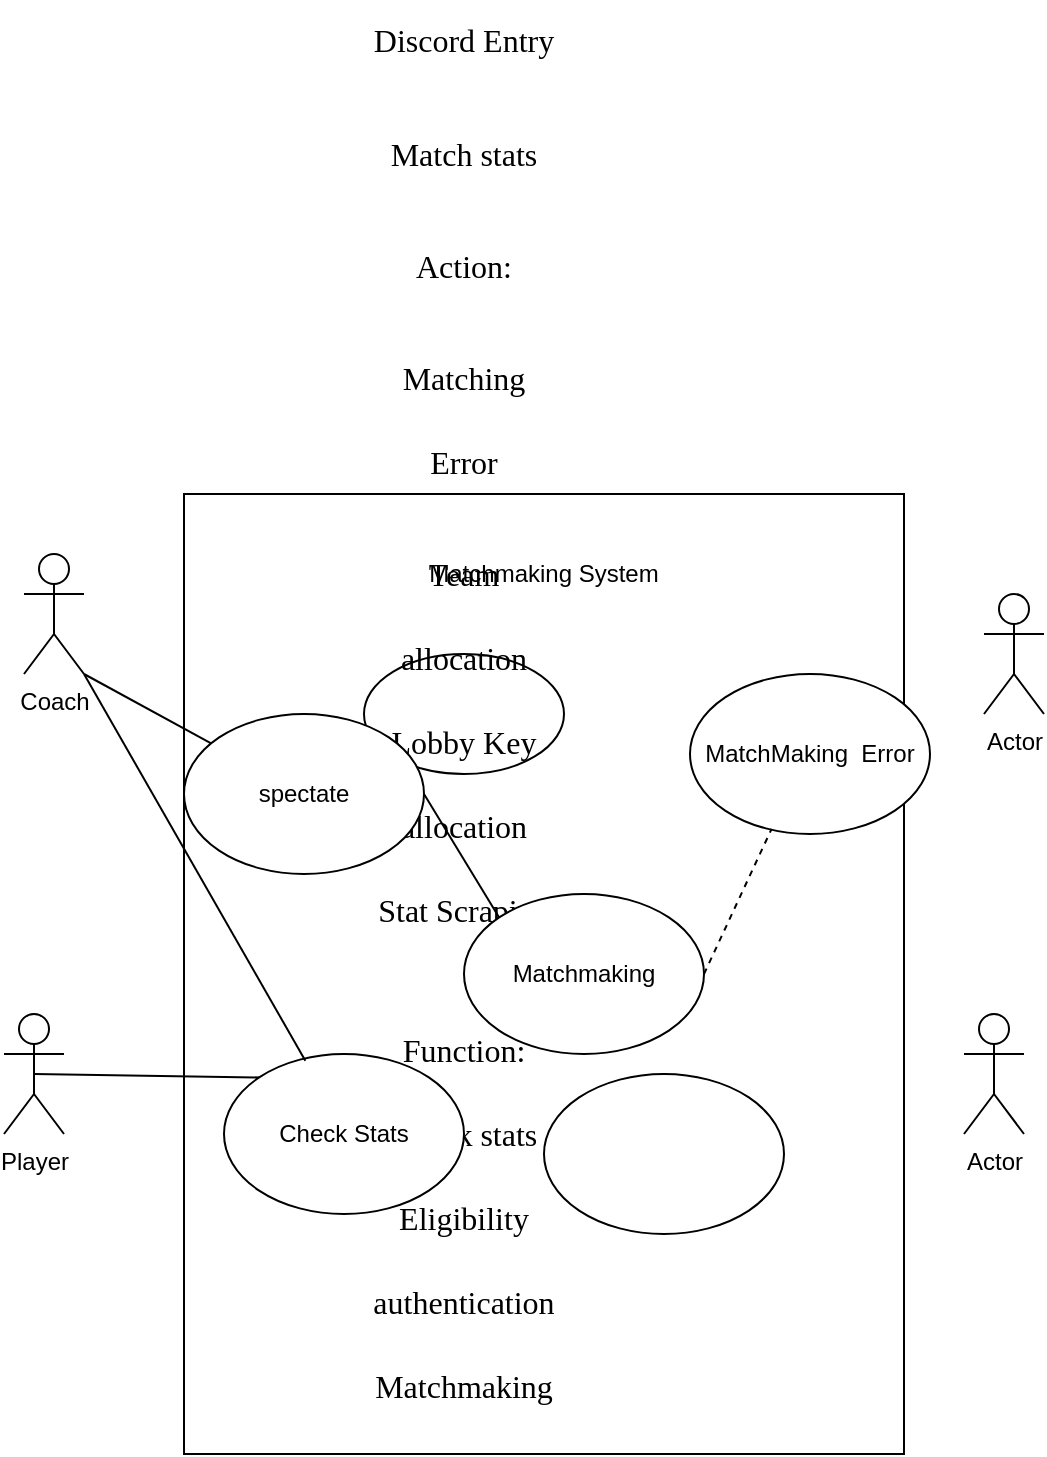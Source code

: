 <mxfile version="16.6.1" type="github">
  <diagram id="C5RBs43oDa-KdzZeNtuy" name="Page-1">
    <mxGraphModel dx="673" dy="1680" grid="1" gridSize="10" guides="1" tooltips="1" connect="1" arrows="1" fold="1" page="1" pageScale="1" pageWidth="827" pageHeight="1169" math="0" shadow="0">
      <root>
        <mxCell id="WIyWlLk6GJQsqaUBKTNV-0" />
        <mxCell id="WIyWlLk6GJQsqaUBKTNV-1" parent="WIyWlLk6GJQsqaUBKTNV-0" />
        <mxCell id="VwwX4xPEsw9xyI4846Ni-0" value="" style="rounded=0;whiteSpace=wrap;html=1;" parent="WIyWlLk6GJQsqaUBKTNV-1" vertex="1">
          <mxGeometry x="160" y="80" width="360" height="480" as="geometry" />
        </mxCell>
        <mxCell id="VwwX4xPEsw9xyI4846Ni-1" value="&lt;span id=&quot;docs-internal-guid-89abfb5f-7fff-c0b6-0ade-303567505a41&quot;&gt;&lt;p dir=&quot;ltr&quot; style=&quot;line-height: 2.618 ; margin-top: 0pt ; margin-bottom: 0pt&quot;&gt;&lt;span style=&quot;font-size: 12pt ; font-family: &amp;#34;times new roman&amp;#34; ; vertical-align: baseline&quot;&gt;Discord Entry&lt;/span&gt;&lt;/p&gt;&lt;br&gt;&lt;p dir=&quot;ltr&quot; style=&quot;line-height: 2.618 ; margin-top: 0pt ; margin-bottom: 0pt&quot;&gt;&lt;span style=&quot;font-size: 12pt ; font-family: &amp;#34;times new roman&amp;#34; ; vertical-align: baseline&quot;&gt;Match stats&lt;/span&gt;&lt;/p&gt;&lt;br&gt;&lt;p dir=&quot;ltr&quot; style=&quot;line-height: 2.618 ; margin-top: 0pt ; margin-bottom: 0pt&quot;&gt;&lt;span style=&quot;font-size: 12pt ; font-family: &amp;#34;times new roman&amp;#34; ; vertical-align: baseline&quot;&gt;Action:&lt;/span&gt;&lt;/p&gt;&lt;br&gt;&lt;p dir=&quot;ltr&quot; style=&quot;line-height: 2.618 ; margin-top: 0pt ; margin-bottom: 0pt&quot;&gt;&lt;span style=&quot;font-size: 12pt ; font-family: &amp;#34;times new roman&amp;#34; ; vertical-align: baseline&quot;&gt;Matching Error&lt;/span&gt;&lt;/p&gt;&lt;br&gt;&lt;p dir=&quot;ltr&quot; style=&quot;line-height: 2.618 ; margin-top: 0pt ; margin-bottom: 0pt&quot;&gt;&lt;span style=&quot;font-size: 12pt ; font-family: &amp;#34;times new roman&amp;#34; ; vertical-align: baseline&quot;&gt;Team allocation&lt;/span&gt;&lt;/p&gt;&lt;p dir=&quot;ltr&quot; style=&quot;line-height: 2.618 ; margin-top: 0pt ; margin-bottom: 0pt&quot;&gt;&lt;span style=&quot;font-size: 12pt ; font-family: &amp;#34;times new roman&amp;#34; ; vertical-align: baseline&quot;&gt;Lobby Key allocation&lt;/span&gt;&lt;/p&gt;&lt;p dir=&quot;ltr&quot; style=&quot;line-height: 2.618 ; margin-top: 0pt ; margin-bottom: 0pt&quot;&gt;&lt;span style=&quot;font-size: 12pt ; font-family: &amp;#34;times new roman&amp;#34; ; vertical-align: baseline&quot;&gt;Stat Scraping&lt;/span&gt;&lt;/p&gt;&lt;br&gt;&lt;br&gt;&lt;p dir=&quot;ltr&quot; style=&quot;line-height: 2.618 ; margin-top: 0pt ; margin-bottom: 0pt&quot;&gt;&lt;span style=&quot;font-size: 12pt ; font-family: &amp;#34;times new roman&amp;#34; ; vertical-align: baseline&quot;&gt;Function:&lt;/span&gt;&lt;/p&gt;&lt;p dir=&quot;ltr&quot; style=&quot;line-height: 2.618 ; margin-top: 0pt ; margin-bottom: 0pt&quot;&gt;&lt;span style=&quot;font-size: 12pt ; font-family: &amp;#34;times new roman&amp;#34; ; vertical-align: baseline&quot;&gt;Check stats&lt;/span&gt;&lt;/p&gt;&lt;p dir=&quot;ltr&quot; style=&quot;line-height: 2.618 ; margin-top: 0pt ; margin-bottom: 0pt&quot;&gt;&lt;span style=&quot;font-size: 12pt ; font-family: &amp;#34;times new roman&amp;#34; ; vertical-align: baseline&quot;&gt;Eligibility authentication&lt;/span&gt;&lt;/p&gt;&lt;p dir=&quot;ltr&quot; style=&quot;line-height: 2.618 ; margin-top: 0pt ; margin-bottom: 0pt&quot;&gt;&lt;span style=&quot;font-size: 12pt ; font-family: &amp;#34;times new roman&amp;#34; ; vertical-align: baseline&quot;&gt;Matchmaking&lt;/span&gt;&lt;/p&gt;&lt;/span&gt;" style="ellipse;whiteSpace=wrap;html=1;" parent="WIyWlLk6GJQsqaUBKTNV-1" vertex="1">
          <mxGeometry x="250" y="160" width="100" height="60" as="geometry" />
        </mxCell>
        <mxCell id="VwwX4xPEsw9xyI4846Ni-2" value="Coach" style="shape=umlActor;verticalLabelPosition=bottom;verticalAlign=top;html=1;outlineConnect=0;" parent="WIyWlLk6GJQsqaUBKTNV-1" vertex="1">
          <mxGeometry x="80" y="110" width="30" height="60" as="geometry" />
        </mxCell>
        <mxCell id="VwwX4xPEsw9xyI4846Ni-3" value="Player" style="shape=umlActor;verticalLabelPosition=bottom;verticalAlign=top;html=1;outlineConnect=0;" parent="WIyWlLk6GJQsqaUBKTNV-1" vertex="1">
          <mxGeometry x="70" y="340" width="30" height="60" as="geometry" />
        </mxCell>
        <mxCell id="VwwX4xPEsw9xyI4846Ni-4" value="Actor" style="shape=umlActor;verticalLabelPosition=bottom;verticalAlign=top;html=1;outlineConnect=0;" parent="WIyWlLk6GJQsqaUBKTNV-1" vertex="1">
          <mxGeometry x="560" y="130" width="30" height="60" as="geometry" />
        </mxCell>
        <mxCell id="VwwX4xPEsw9xyI4846Ni-5" value="Actor" style="shape=umlActor;verticalLabelPosition=bottom;verticalAlign=top;html=1;outlineConnect=0;" parent="WIyWlLk6GJQsqaUBKTNV-1" vertex="1">
          <mxGeometry x="550" y="340" width="30" height="60" as="geometry" />
        </mxCell>
        <mxCell id="VwwX4xPEsw9xyI4846Ni-6" value="Matchmaking System" style="text;html=1;strokeColor=none;fillColor=none;align=center;verticalAlign=middle;whiteSpace=wrap;rounded=0;" parent="WIyWlLk6GJQsqaUBKTNV-1" vertex="1">
          <mxGeometry x="280" y="100" width="120" height="40" as="geometry" />
        </mxCell>
        <mxCell id="VwwX4xPEsw9xyI4846Ni-7" value="spectate" style="ellipse;whiteSpace=wrap;html=1;" parent="WIyWlLk6GJQsqaUBKTNV-1" vertex="1">
          <mxGeometry x="160" y="190" width="120" height="80" as="geometry" />
        </mxCell>
        <mxCell id="VwwX4xPEsw9xyI4846Ni-10" value="" style="endArrow=none;html=1;rounded=0;entryX=1;entryY=1;entryDx=0;entryDy=0;entryPerimeter=0;" parent="WIyWlLk6GJQsqaUBKTNV-1" source="VwwX4xPEsw9xyI4846Ni-7" target="VwwX4xPEsw9xyI4846Ni-2" edge="1">
          <mxGeometry width="50" height="50" relative="1" as="geometry">
            <mxPoint x="320" y="250" as="sourcePoint" />
            <mxPoint x="370" y="200" as="targetPoint" />
          </mxGeometry>
        </mxCell>
        <mxCell id="VwwX4xPEsw9xyI4846Ni-11" value="Check Stats" style="ellipse;whiteSpace=wrap;html=1;" parent="WIyWlLk6GJQsqaUBKTNV-1" vertex="1">
          <mxGeometry x="180" y="360" width="120" height="80" as="geometry" />
        </mxCell>
        <mxCell id="VwwX4xPEsw9xyI4846Ni-12" value="Matchmaking" style="ellipse;whiteSpace=wrap;html=1;" parent="WIyWlLk6GJQsqaUBKTNV-1" vertex="1">
          <mxGeometry x="300" y="280" width="120" height="80" as="geometry" />
        </mxCell>
        <mxCell id="K9ZXRzycXurRa-XP-uve-0" value="MatchMaking &amp;nbsp;Error" style="ellipse;whiteSpace=wrap;html=1;" vertex="1" parent="WIyWlLk6GJQsqaUBKTNV-1">
          <mxGeometry x="413" y="170" width="120" height="80" as="geometry" />
        </mxCell>
        <mxCell id="K9ZXRzycXurRa-XP-uve-1" value="" style="endArrow=none;dashed=1;html=1;rounded=0;entryX=0.34;entryY=0.968;entryDx=0;entryDy=0;entryPerimeter=0;exitX=1;exitY=0.5;exitDx=0;exitDy=0;" edge="1" parent="WIyWlLk6GJQsqaUBKTNV-1" source="VwwX4xPEsw9xyI4846Ni-12" target="K9ZXRzycXurRa-XP-uve-0">
          <mxGeometry width="50" height="50" relative="1" as="geometry">
            <mxPoint x="380" y="310" as="sourcePoint" />
            <mxPoint x="430" y="260" as="targetPoint" />
          </mxGeometry>
        </mxCell>
        <mxCell id="K9ZXRzycXurRa-XP-uve-4" value="" style="endArrow=none;html=1;rounded=0;exitX=0;exitY=0;exitDx=0;exitDy=0;entryX=0.5;entryY=0.5;entryDx=0;entryDy=0;entryPerimeter=0;" edge="1" parent="WIyWlLk6GJQsqaUBKTNV-1" source="VwwX4xPEsw9xyI4846Ni-11" target="VwwX4xPEsw9xyI4846Ni-3">
          <mxGeometry width="50" height="50" relative="1" as="geometry">
            <mxPoint x="380" y="340" as="sourcePoint" />
            <mxPoint x="430" y="290" as="targetPoint" />
          </mxGeometry>
        </mxCell>
        <mxCell id="K9ZXRzycXurRa-XP-uve-9" value="" style="endArrow=none;html=1;rounded=0;entryX=0.339;entryY=0.042;entryDx=0;entryDy=0;entryPerimeter=0;exitX=1;exitY=1;exitDx=0;exitDy=0;exitPerimeter=0;" edge="1" parent="WIyWlLk6GJQsqaUBKTNV-1" source="VwwX4xPEsw9xyI4846Ni-2" target="VwwX4xPEsw9xyI4846Ni-11">
          <mxGeometry width="50" height="50" relative="1" as="geometry">
            <mxPoint x="330" y="230" as="sourcePoint" />
            <mxPoint x="380" y="180" as="targetPoint" />
          </mxGeometry>
        </mxCell>
        <mxCell id="K9ZXRzycXurRa-XP-uve-10" value="" style="endArrow=none;html=1;rounded=0;exitX=1;exitY=0.5;exitDx=0;exitDy=0;entryX=0;entryY=0;entryDx=0;entryDy=0;" edge="1" parent="WIyWlLk6GJQsqaUBKTNV-1" source="VwwX4xPEsw9xyI4846Ni-7" target="VwwX4xPEsw9xyI4846Ni-12">
          <mxGeometry width="50" height="50" relative="1" as="geometry">
            <mxPoint x="330" y="230" as="sourcePoint" />
            <mxPoint x="380" y="180" as="targetPoint" />
          </mxGeometry>
        </mxCell>
        <mxCell id="K9ZXRzycXurRa-XP-uve-11" value="" style="ellipse;whiteSpace=wrap;html=1;" vertex="1" parent="WIyWlLk6GJQsqaUBKTNV-1">
          <mxGeometry x="340" y="370" width="120" height="80" as="geometry" />
        </mxCell>
      </root>
    </mxGraphModel>
  </diagram>
</mxfile>
